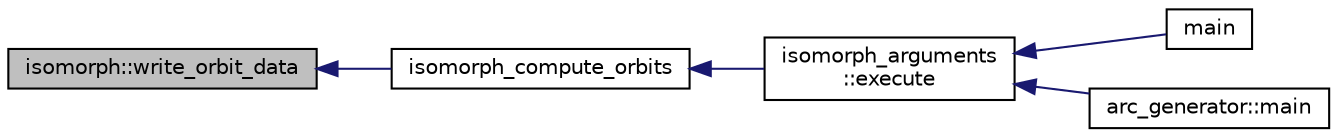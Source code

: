 digraph "isomorph::write_orbit_data"
{
  edge [fontname="Helvetica",fontsize="10",labelfontname="Helvetica",labelfontsize="10"];
  node [fontname="Helvetica",fontsize="10",shape=record];
  rankdir="LR";
  Node15472 [label="isomorph::write_orbit_data",height=0.2,width=0.4,color="black", fillcolor="grey75", style="filled", fontcolor="black"];
  Node15472 -> Node15473 [dir="back",color="midnightblue",fontsize="10",style="solid",fontname="Helvetica"];
  Node15473 [label="isomorph_compute_orbits",height=0.2,width=0.4,color="black", fillcolor="white", style="filled",URL="$d4/d7e/isomorph__global_8_c.html#a592f3efd31146c0802f59837055f904f"];
  Node15473 -> Node15474 [dir="back",color="midnightblue",fontsize="10",style="solid",fontname="Helvetica"];
  Node15474 [label="isomorph_arguments\l::execute",height=0.2,width=0.4,color="black", fillcolor="white", style="filled",URL="$d5/de4/classisomorph__arguments.html#aa85e472d14906abdd5672dc66027583e"];
  Node15474 -> Node15475 [dir="back",color="midnightblue",fontsize="10",style="solid",fontname="Helvetica"];
  Node15475 [label="main",height=0.2,width=0.4,color="black", fillcolor="white", style="filled",URL="$d1/d5e/blt__main_8_c.html#a217dbf8b442f20279ea00b898af96f52"];
  Node15474 -> Node15476 [dir="back",color="midnightblue",fontsize="10",style="solid",fontname="Helvetica"];
  Node15476 [label="arc_generator::main",height=0.2,width=0.4,color="black", fillcolor="white", style="filled",URL="$d4/d21/classarc__generator.html#ad80140b51b165dad1fe6ab232be7829a"];
}

